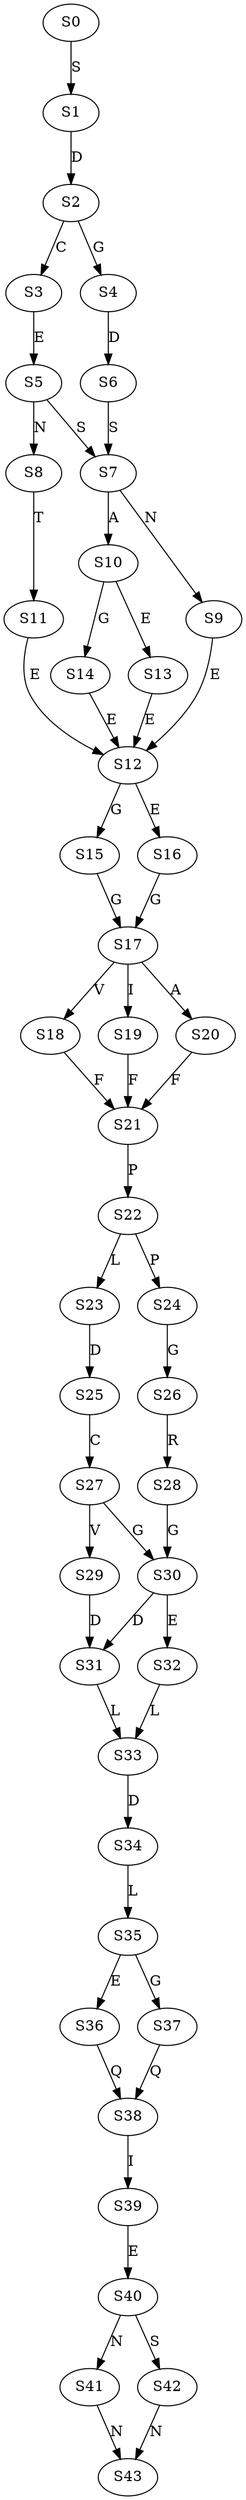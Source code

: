 strict digraph  {
	S0 -> S1 [ label = S ];
	S1 -> S2 [ label = D ];
	S2 -> S3 [ label = C ];
	S2 -> S4 [ label = G ];
	S3 -> S5 [ label = E ];
	S4 -> S6 [ label = D ];
	S5 -> S7 [ label = S ];
	S5 -> S8 [ label = N ];
	S6 -> S7 [ label = S ];
	S7 -> S9 [ label = N ];
	S7 -> S10 [ label = A ];
	S8 -> S11 [ label = T ];
	S9 -> S12 [ label = E ];
	S10 -> S13 [ label = E ];
	S10 -> S14 [ label = G ];
	S11 -> S12 [ label = E ];
	S12 -> S15 [ label = G ];
	S12 -> S16 [ label = E ];
	S13 -> S12 [ label = E ];
	S14 -> S12 [ label = E ];
	S15 -> S17 [ label = G ];
	S16 -> S17 [ label = G ];
	S17 -> S18 [ label = V ];
	S17 -> S19 [ label = I ];
	S17 -> S20 [ label = A ];
	S18 -> S21 [ label = F ];
	S19 -> S21 [ label = F ];
	S20 -> S21 [ label = F ];
	S21 -> S22 [ label = P ];
	S22 -> S23 [ label = L ];
	S22 -> S24 [ label = P ];
	S23 -> S25 [ label = D ];
	S24 -> S26 [ label = G ];
	S25 -> S27 [ label = C ];
	S26 -> S28 [ label = R ];
	S27 -> S29 [ label = V ];
	S27 -> S30 [ label = G ];
	S28 -> S30 [ label = G ];
	S29 -> S31 [ label = D ];
	S30 -> S31 [ label = D ];
	S30 -> S32 [ label = E ];
	S31 -> S33 [ label = L ];
	S32 -> S33 [ label = L ];
	S33 -> S34 [ label = D ];
	S34 -> S35 [ label = L ];
	S35 -> S36 [ label = E ];
	S35 -> S37 [ label = G ];
	S36 -> S38 [ label = Q ];
	S37 -> S38 [ label = Q ];
	S38 -> S39 [ label = I ];
	S39 -> S40 [ label = E ];
	S40 -> S41 [ label = N ];
	S40 -> S42 [ label = S ];
	S41 -> S43 [ label = N ];
	S42 -> S43 [ label = N ];
}
